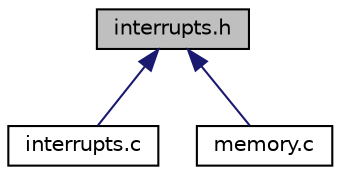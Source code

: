 digraph "interrupts.h"
{
  edge [fontname="Helvetica",fontsize="10",labelfontname="Helvetica",labelfontsize="10"];
  node [fontname="Helvetica",fontsize="10",shape=record];
  Node1 [label="interrupts.h",height=0.2,width=0.4,color="black", fillcolor="grey75", style="filled", fontcolor="black"];
  Node1 -> Node2 [dir="back",color="midnightblue",fontsize="10",style="solid"];
  Node2 [label="interrupts.c",height=0.2,width=0.4,color="black", fillcolor="white", style="filled",URL="$d8/d22/interrupts_8c.html"];
  Node1 -> Node3 [dir="back",color="midnightblue",fontsize="10",style="solid"];
  Node3 [label="memory.c",height=0.2,width=0.4,color="black", fillcolor="white", style="filled",URL="$df/dd5/memory_8c.html"];
}
